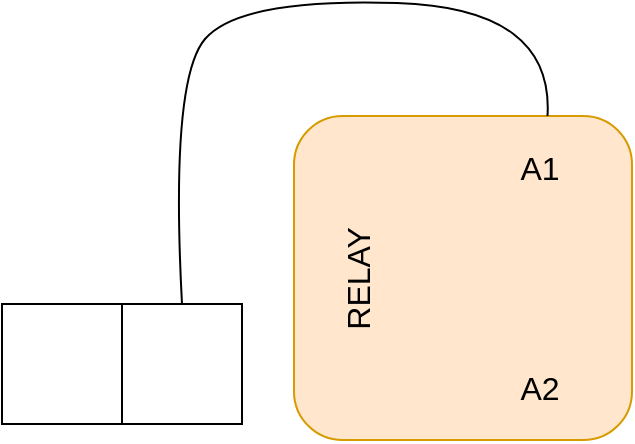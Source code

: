 <mxfile version="21.7.1" type="github">
  <diagram name="Page-1" id="mlqy6NxU03OyKlMlSbE0">
    <mxGraphModel dx="1239" dy="973" grid="0" gridSize="10" guides="1" tooltips="1" connect="1" arrows="1" fold="1" page="0" pageScale="1" pageWidth="850" pageHeight="1100" math="0" shadow="0">
      <root>
        <mxCell id="0" />
        <mxCell id="1" parent="0" />
        <mxCell id="MVbt9_RhA76U3nWx9K8z-3" value="" style="rounded=1;whiteSpace=wrap;html=1;fontSize=16;fillColor=#ffe6cc;strokeColor=#d79b00;" vertex="1" parent="1">
          <mxGeometry x="115" y="-271" width="169" height="162" as="geometry" />
        </mxCell>
        <mxCell id="MVbt9_RhA76U3nWx9K8z-4" value="" style="rounded=0;whiteSpace=wrap;html=1;fontSize=16;" vertex="1" parent="1">
          <mxGeometry x="-31" y="-177" width="120" height="60" as="geometry" />
        </mxCell>
        <mxCell id="MVbt9_RhA76U3nWx9K8z-5" value="" style="endArrow=none;html=1;rounded=0;fontSize=12;startSize=8;endSize=8;curved=1;entryX=0.5;entryY=0;entryDx=0;entryDy=0;exitX=0.5;exitY=1;exitDx=0;exitDy=0;" edge="1" parent="1" source="MVbt9_RhA76U3nWx9K8z-4" target="MVbt9_RhA76U3nWx9K8z-4">
          <mxGeometry width="50" height="50" relative="1" as="geometry">
            <mxPoint x="267" y="-299" as="sourcePoint" />
            <mxPoint x="317" y="-349" as="targetPoint" />
          </mxGeometry>
        </mxCell>
        <mxCell id="MVbt9_RhA76U3nWx9K8z-6" value="" style="endArrow=none;html=1;rounded=0;fontSize=12;startSize=8;endSize=8;curved=1;entryX=0.75;entryY=0;entryDx=0;entryDy=0;exitX=0.75;exitY=0;exitDx=0;exitDy=0;" edge="1" parent="1" source="MVbt9_RhA76U3nWx9K8z-4" target="MVbt9_RhA76U3nWx9K8z-3">
          <mxGeometry width="50" height="50" relative="1" as="geometry">
            <mxPoint x="175" y="-149" as="sourcePoint" />
            <mxPoint x="225" y="-199" as="targetPoint" />
            <Array as="points">
              <mxPoint x="53" y="-289" />
              <mxPoint x="88" y="-330" />
              <mxPoint x="245" y="-325" />
            </Array>
          </mxGeometry>
        </mxCell>
        <mxCell id="MVbt9_RhA76U3nWx9K8z-9" value="RELAY" style="text;html=1;strokeColor=none;fillColor=none;align=center;verticalAlign=middle;whiteSpace=wrap;rounded=0;fontSize=16;rotation=-90;" vertex="1" parent="1">
          <mxGeometry x="83" y="-230" width="128.44" height="80" as="geometry" />
        </mxCell>
        <mxCell id="MVbt9_RhA76U3nWx9K8z-11" value="A1" style="text;html=1;strokeColor=none;fillColor=none;align=center;verticalAlign=middle;whiteSpace=wrap;rounded=0;fontSize=16;" vertex="1" parent="1">
          <mxGeometry x="208" y="-260" width="60" height="30" as="geometry" />
        </mxCell>
        <mxCell id="MVbt9_RhA76U3nWx9K8z-12" value="A2" style="text;html=1;strokeColor=none;fillColor=none;align=center;verticalAlign=middle;whiteSpace=wrap;rounded=0;fontSize=16;" vertex="1" parent="1">
          <mxGeometry x="208" y="-150" width="60" height="30" as="geometry" />
        </mxCell>
      </root>
    </mxGraphModel>
  </diagram>
</mxfile>
